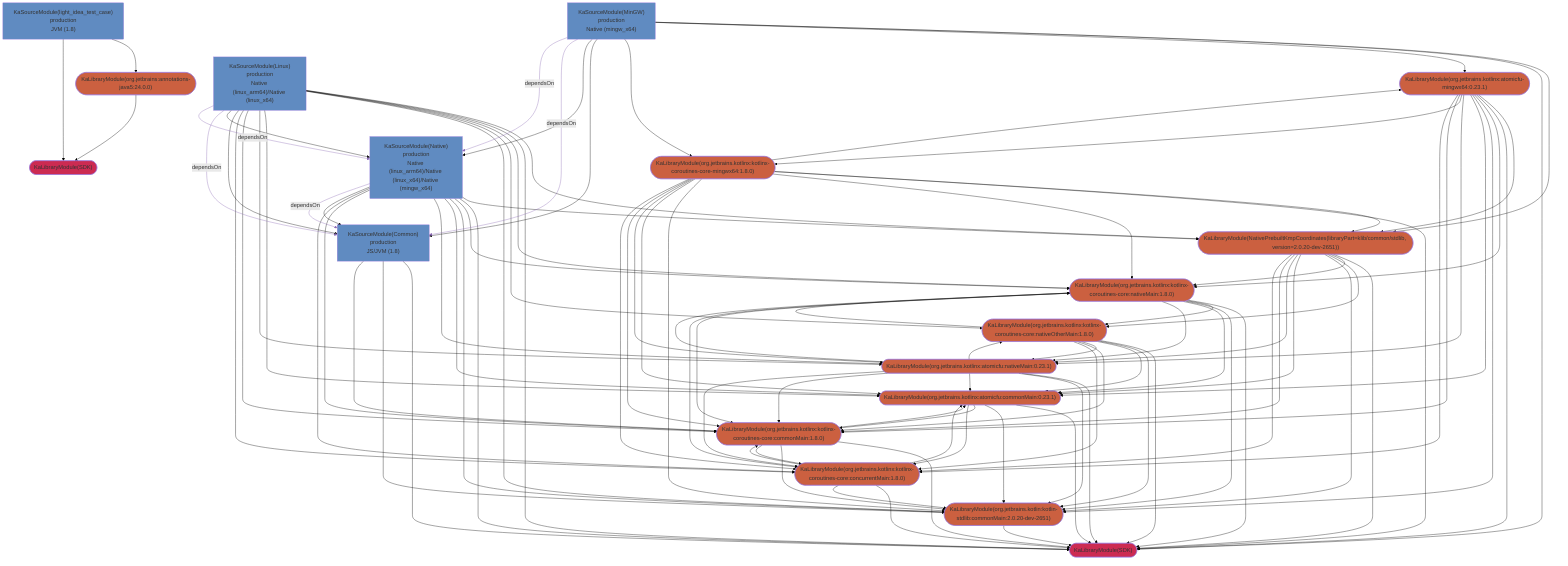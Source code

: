 graph TD
  KaLibraryModule_0(["KaLibraryModule(NativePrebuiltKmpCoordinates(libraryPart=klib/common/stdlib, version=2.0.20-dev-2651))"])
  KaLibraryModule_1(["KaLibraryModule(SDK)"])
  KaLibraryModule_2(["KaLibraryModule(SDK)"])
  KaLibraryModule_3(["KaLibraryModule(org.jetbrains.kotlin:kotlin-stdlib:commonMain:2.0.20-dev-2651)"])
  KaLibraryModule_4(["KaLibraryModule(org.jetbrains.kotlinx:atomicfu-mingwx64:0.23.1)"])
  KaLibraryModule_5(["KaLibraryModule(org.jetbrains.kotlinx:atomicfu:commonMain:0.23.1)"])
  KaLibraryModule_6(["KaLibraryModule(org.jetbrains.kotlinx:atomicfu:nativeMain:0.23.1)"])
  KaLibraryModule_7(["KaLibraryModule(org.jetbrains.kotlinx:kotlinx-coroutines-core-mingwx64:1.8.0)"])
  KaLibraryModule_8(["KaLibraryModule(org.jetbrains.kotlinx:kotlinx-coroutines-core:commonMain:1.8.0)"])
  KaLibraryModule_9(["KaLibraryModule(org.jetbrains.kotlinx:kotlinx-coroutines-core:concurrentMain:1.8.0)"])
  KaLibraryModule_10(["KaLibraryModule(org.jetbrains.kotlinx:kotlinx-coroutines-core:nativeMain:1.8.0)"])
  KaLibraryModule_11(["KaLibraryModule(org.jetbrains.kotlinx:kotlinx-coroutines-core:nativeOtherMain:1.8.0)"])
  KaLibraryModule_12(["KaLibraryModule(org.jetbrains:annotations-java5:24.0.0)"])
  KaSourceModule_13["KaSourceModule(Common)<br />production<br />JS/JVM (1.8)"]
  KaSourceModule_14["KaSourceModule(Linux)<br />production<br />Native (linux_arm64)/Native (linux_x64)"]
  KaSourceModule_15["KaSourceModule(MinGW)<br />production<br />Native (mingw_x64)"]
  KaSourceModule_16["KaSourceModule(Native)<br />production<br />Native (linux_arm64)/Native (linux_x64)/Native (mingw_x64)"]
  KaSourceModule_17["KaSourceModule(light_idea_test_case)<br />production<br />JVM (1.8)"]
  style KaLibraryModule_0 fill:#CB6040
  style KaLibraryModule_1 fill:#CC2B52
  style KaLibraryModule_2 fill:#CC2B52
  style KaLibraryModule_3 fill:#CB6040
  style KaLibraryModule_4 fill:#CB6040
  style KaLibraryModule_5 fill:#CB6040
  style KaLibraryModule_6 fill:#CB6040
  style KaLibraryModule_7 fill:#CB6040
  style KaLibraryModule_8 fill:#CB6040
  style KaLibraryModule_9 fill:#CB6040
  style KaLibraryModule_10 fill:#CB6040
  style KaLibraryModule_11 fill:#CB6040
  style KaLibraryModule_12 fill:#CB6040
  style KaSourceModule_13 fill:#608BC1
  style KaSourceModule_14 fill:#608BC1
  style KaSourceModule_15 fill:#608BC1
  style KaSourceModule_16 fill:#608BC1
  style KaSourceModule_17 fill:#608BC1
  KaLibraryModule_0 --> KaLibraryModule_1
  KaLibraryModule_0 --> KaLibraryModule_10
  KaLibraryModule_0 --> KaLibraryModule_11
  KaLibraryModule_0 --> KaLibraryModule_3
  KaLibraryModule_0 --> KaLibraryModule_5
  KaLibraryModule_0 --> KaLibraryModule_6
  KaLibraryModule_0 --> KaLibraryModule_8
  KaLibraryModule_0 --> KaLibraryModule_9
  KaLibraryModule_10 --> KaLibraryModule_1
  KaLibraryModule_10 --> KaLibraryModule_11
  KaLibraryModule_10 --> KaLibraryModule_3
  KaLibraryModule_10 --> KaLibraryModule_5
  KaLibraryModule_10 --> KaLibraryModule_6
  KaLibraryModule_10 --> KaLibraryModule_8
  KaLibraryModule_10 --> KaLibraryModule_9
  KaLibraryModule_11 --> KaLibraryModule_1
  KaLibraryModule_11 --> KaLibraryModule_10
  KaLibraryModule_11 --> KaLibraryModule_3
  KaLibraryModule_11 --> KaLibraryModule_5
  KaLibraryModule_11 --> KaLibraryModule_6
  KaLibraryModule_11 --> KaLibraryModule_8
  KaLibraryModule_11 --> KaLibraryModule_9
  KaLibraryModule_12 --> KaLibraryModule_2
  KaLibraryModule_3 --> KaLibraryModule_1
  KaLibraryModule_4 --> KaLibraryModule_0
  KaLibraryModule_4 --> KaLibraryModule_1
  KaLibraryModule_4 --> KaLibraryModule_10
  KaLibraryModule_4 --> KaLibraryModule_3
  KaLibraryModule_4 --> KaLibraryModule_5
  KaLibraryModule_4 --> KaLibraryModule_6
  KaLibraryModule_4 --> KaLibraryModule_7
  KaLibraryModule_4 --> KaLibraryModule_8
  KaLibraryModule_4 --> KaLibraryModule_9
  KaLibraryModule_5 --> KaLibraryModule_1
  KaLibraryModule_5 --> KaLibraryModule_3
  KaLibraryModule_5 --> KaLibraryModule_8
  KaLibraryModule_5 --> KaLibraryModule_9
  KaLibraryModule_6 --> KaLibraryModule_1
  KaLibraryModule_6 --> KaLibraryModule_10
  KaLibraryModule_6 --> KaLibraryModule_11
  KaLibraryModule_6 --> KaLibraryModule_3
  KaLibraryModule_6 --> KaLibraryModule_5
  KaLibraryModule_6 --> KaLibraryModule_8
  KaLibraryModule_6 --> KaLibraryModule_9
  KaLibraryModule_7 --> KaLibraryModule_0
  KaLibraryModule_7 --> KaLibraryModule_1
  KaLibraryModule_7 --> KaLibraryModule_10
  KaLibraryModule_7 --> KaLibraryModule_3
  KaLibraryModule_7 --> KaLibraryModule_4
  KaLibraryModule_7 --> KaLibraryModule_5
  KaLibraryModule_7 --> KaLibraryModule_6
  KaLibraryModule_7 --> KaLibraryModule_8
  KaLibraryModule_7 --> KaLibraryModule_9
  KaLibraryModule_8 --> KaLibraryModule_1
  KaLibraryModule_8 --> KaLibraryModule_3
  KaLibraryModule_8 --> KaLibraryModule_5
  KaLibraryModule_8 --> KaLibraryModule_9
  KaLibraryModule_9 --> KaLibraryModule_1
  KaLibraryModule_9 --> KaLibraryModule_3
  KaLibraryModule_9 --> KaLibraryModule_5
  KaLibraryModule_9 --> KaLibraryModule_8
  KaSourceModule_13 --> KaLibraryModule_1
  KaSourceModule_13 --> KaLibraryModule_3
  KaSourceModule_13 --> KaLibraryModule_8
  KaSourceModule_14 --> KaLibraryModule_0
  KaSourceModule_14 --> KaLibraryModule_1
  KaSourceModule_14 --> KaLibraryModule_10
  KaSourceModule_14 --> KaLibraryModule_11
  KaSourceModule_14 --> KaLibraryModule_3
  KaSourceModule_14 --> KaLibraryModule_5
  KaSourceModule_14 --> KaLibraryModule_6
  KaSourceModule_14 --> KaLibraryModule_8
  KaSourceModule_14 --> KaLibraryModule_9
  KaSourceModule_14 --> KaSourceModule_13
  KaSourceModule_14 --> KaSourceModule_16
  KaSourceModule_15 --> KaLibraryModule_0
  KaSourceModule_15 --> KaLibraryModule_1
  KaSourceModule_15 --> KaLibraryModule_4
  KaSourceModule_15 --> KaLibraryModule_7
  KaSourceModule_15 --> KaSourceModule_13
  KaSourceModule_15 --> KaSourceModule_16
  KaSourceModule_16 --> KaLibraryModule_0
  KaSourceModule_16 --> KaLibraryModule_1
  KaSourceModule_16 --> KaLibraryModule_10
  KaSourceModule_16 --> KaLibraryModule_3
  KaSourceModule_16 --> KaLibraryModule_5
  KaSourceModule_16 --> KaLibraryModule_6
  KaSourceModule_16 --> KaLibraryModule_8
  KaSourceModule_16 --> KaLibraryModule_9
  KaSourceModule_16 --> KaSourceModule_13
  KaSourceModule_17 --> KaLibraryModule_12
  KaSourceModule_17 --> KaLibraryModule_2
  KaSourceModule_14 --dependsOn--> KaSourceModule_13
  KaSourceModule_14 --dependsOn--> KaSourceModule_16
  KaSourceModule_15 --dependsOn--> KaSourceModule_13
  KaSourceModule_15 --dependsOn--> KaSourceModule_16
  KaSourceModule_16 --dependsOn--> KaSourceModule_13
  linkStyle 0 stroke:black
  linkStyle 1 stroke:black
  linkStyle 2 stroke:black
  linkStyle 3 stroke:black
  linkStyle 4 stroke:black
  linkStyle 5 stroke:black
  linkStyle 6 stroke:black
  linkStyle 7 stroke:black
  linkStyle 8 stroke:black
  linkStyle 9 stroke:black
  linkStyle 10 stroke:black
  linkStyle 11 stroke:black
  linkStyle 12 stroke:black
  linkStyle 13 stroke:black
  linkStyle 14 stroke:black
  linkStyle 15 stroke:black
  linkStyle 16 stroke:black
  linkStyle 17 stroke:black
  linkStyle 18 stroke:black
  linkStyle 19 stroke:black
  linkStyle 20 stroke:black
  linkStyle 21 stroke:black
  linkStyle 22 stroke:black
  linkStyle 23 stroke:black
  linkStyle 24 stroke:black
  linkStyle 25 stroke:black
  linkStyle 26 stroke:black
  linkStyle 27 stroke:black
  linkStyle 28 stroke:black
  linkStyle 29 stroke:black
  linkStyle 30 stroke:black
  linkStyle 31 stroke:black
  linkStyle 32 stroke:black
  linkStyle 33 stroke:black
  linkStyle 34 stroke:black
  linkStyle 35 stroke:black
  linkStyle 36 stroke:black
  linkStyle 37 stroke:black
  linkStyle 38 stroke:black
  linkStyle 39 stroke:black
  linkStyle 40 stroke:black
  linkStyle 41 stroke:black
  linkStyle 42 stroke:black
  linkStyle 43 stroke:black
  linkStyle 44 stroke:black
  linkStyle 45 stroke:black
  linkStyle 46 stroke:black
  linkStyle 47 stroke:black
  linkStyle 48 stroke:black
  linkStyle 49 stroke:black
  linkStyle 50 stroke:black
  linkStyle 51 stroke:black
  linkStyle 52 stroke:black
  linkStyle 53 stroke:black
  linkStyle 54 stroke:black
  linkStyle 55 stroke:black
  linkStyle 56 stroke:black
  linkStyle 57 stroke:black
  linkStyle 58 stroke:black
  linkStyle 59 stroke:black
  linkStyle 60 stroke:black
  linkStyle 61 stroke:black
  linkStyle 62 stroke:black
  linkStyle 63 stroke:black
  linkStyle 64 stroke:black
  linkStyle 65 stroke:black
  linkStyle 66 stroke:black
  linkStyle 67 stroke:black
  linkStyle 68 stroke:black
  linkStyle 69 stroke:black
  linkStyle 70 stroke:black
  linkStyle 71 stroke:black
  linkStyle 72 stroke:black
  linkStyle 73 stroke:black
  linkStyle 74 stroke:black
  linkStyle 75 stroke:black
  linkStyle 76 stroke:black
  linkStyle 77 stroke:black
  linkStyle 78 stroke:black
  linkStyle 79 stroke:black
  linkStyle 80 stroke:black
  linkStyle 81 stroke:black
  linkStyle 82 stroke:black
  linkStyle 83 stroke:black
  linkStyle 84 stroke:black
  linkStyle 85 stroke:black
  linkStyle 86 stroke:black
  linkStyle 87 stroke:black
  linkStyle 88 stroke:black
  linkStyle 89 stroke:black
  linkStyle 90 stroke:black
  linkStyle 91 stroke:black
  linkStyle 92 stroke:#8967B3
  linkStyle 93 stroke:#8967B3
  linkStyle 94 stroke:#8967B3
  linkStyle 95 stroke:#8967B3
  linkStyle 96 stroke:#8967B3